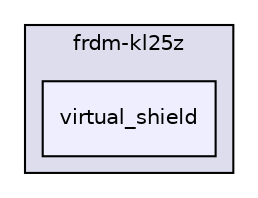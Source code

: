 digraph "boardkit/frdm-kl25z/virtual_shield" {
  compound=true
  node [ fontsize="10", fontname="Helvetica"];
  edge [ labelfontsize="10", labelfontname="Helvetica"];
  subgraph clusterdir_f2aadd68a764bb6133fbd87649d632b2 {
    graph [ bgcolor="#ddddee", pencolor="black", label="frdm-kl25z" fontname="Helvetica", fontsize="10", URL="dir_f2aadd68a764bb6133fbd87649d632b2.html"]
  dir_45282fe24c883874334edc5701108d6d [shape=box, label="virtual_shield", style="filled", fillcolor="#eeeeff", pencolor="black", URL="dir_45282fe24c883874334edc5701108d6d.html"];
  }
}
